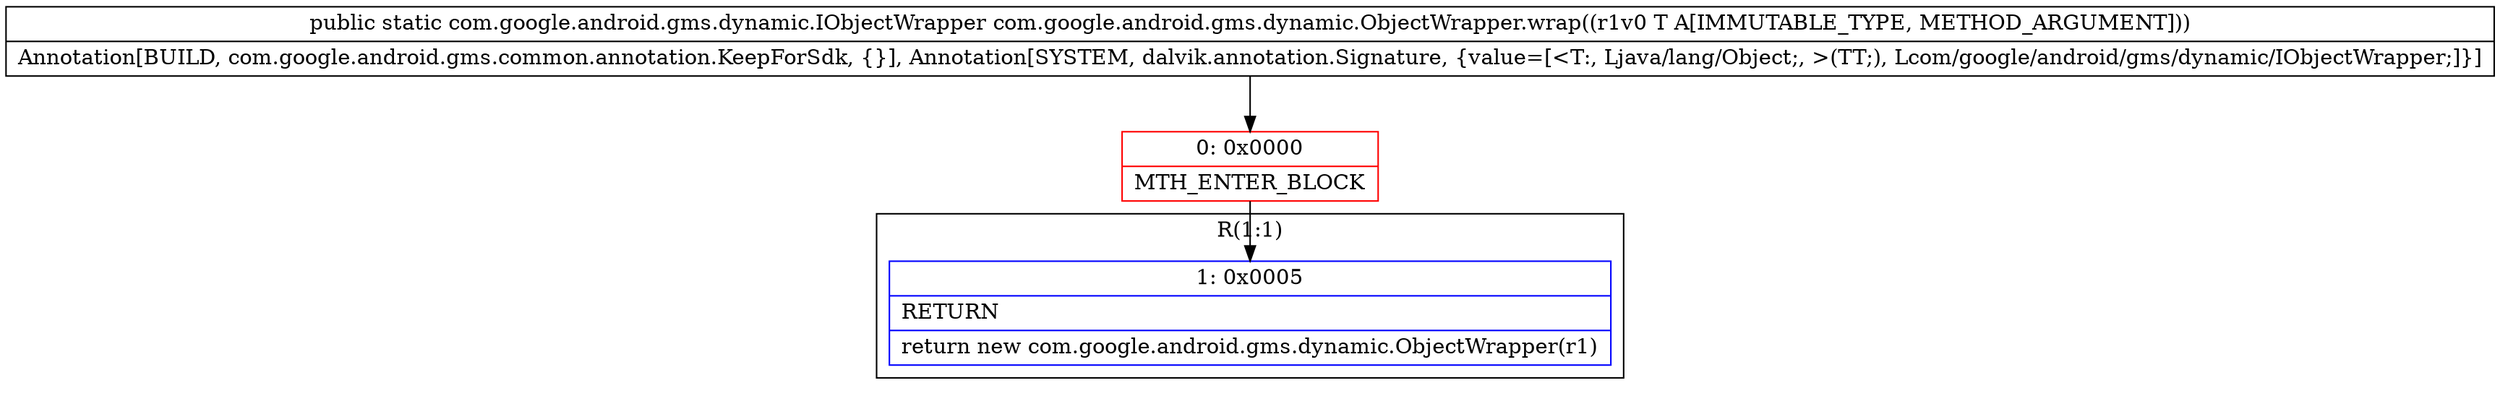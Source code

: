 digraph "CFG forcom.google.android.gms.dynamic.ObjectWrapper.wrap(Ljava\/lang\/Object;)Lcom\/google\/android\/gms\/dynamic\/IObjectWrapper;" {
subgraph cluster_Region_102303105 {
label = "R(1:1)";
node [shape=record,color=blue];
Node_1 [shape=record,label="{1\:\ 0x0005|RETURN\l|return new com.google.android.gms.dynamic.ObjectWrapper(r1)\l}"];
}
Node_0 [shape=record,color=red,label="{0\:\ 0x0000|MTH_ENTER_BLOCK\l}"];
MethodNode[shape=record,label="{public static com.google.android.gms.dynamic.IObjectWrapper com.google.android.gms.dynamic.ObjectWrapper.wrap((r1v0 T A[IMMUTABLE_TYPE, METHOD_ARGUMENT]))  | Annotation[BUILD, com.google.android.gms.common.annotation.KeepForSdk, \{\}], Annotation[SYSTEM, dalvik.annotation.Signature, \{value=[\<T:, Ljava\/lang\/Object;, \>(TT;), Lcom\/google\/android\/gms\/dynamic\/IObjectWrapper;]\}]\l}"];
MethodNode -> Node_0;
Node_0 -> Node_1;
}

